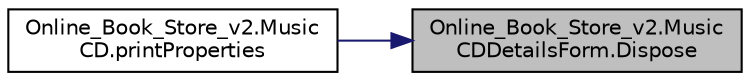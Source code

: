 digraph "Online_Book_Store_v2.MusicCDDetailsForm.Dispose"
{
 // LATEX_PDF_SIZE
  edge [fontname="Helvetica",fontsize="10",labelfontname="Helvetica",labelfontsize="10"];
  node [fontname="Helvetica",fontsize="10",shape=record];
  rankdir="RL";
  Node1 [label="Online_Book_Store_v2.Music\lCDDetailsForm.Dispose",height=0.2,width=0.4,color="black", fillcolor="grey75", style="filled", fontcolor="black",tooltip="Clean up any resources being used."];
  Node1 -> Node2 [dir="back",color="midnightblue",fontsize="10",style="solid",fontname="Helvetica"];
  Node2 [label="Online_Book_Store_v2.Music\lCD.printProperties",height=0.2,width=0.4,color="black", fillcolor="white", style="filled",URL="$class_online___book___store__v2_1_1_music_c_d.html#aa3a591d980e6ff2c6d9da01738ff3f56",tooltip="Shows the properties of MusicCD Class"];
}
